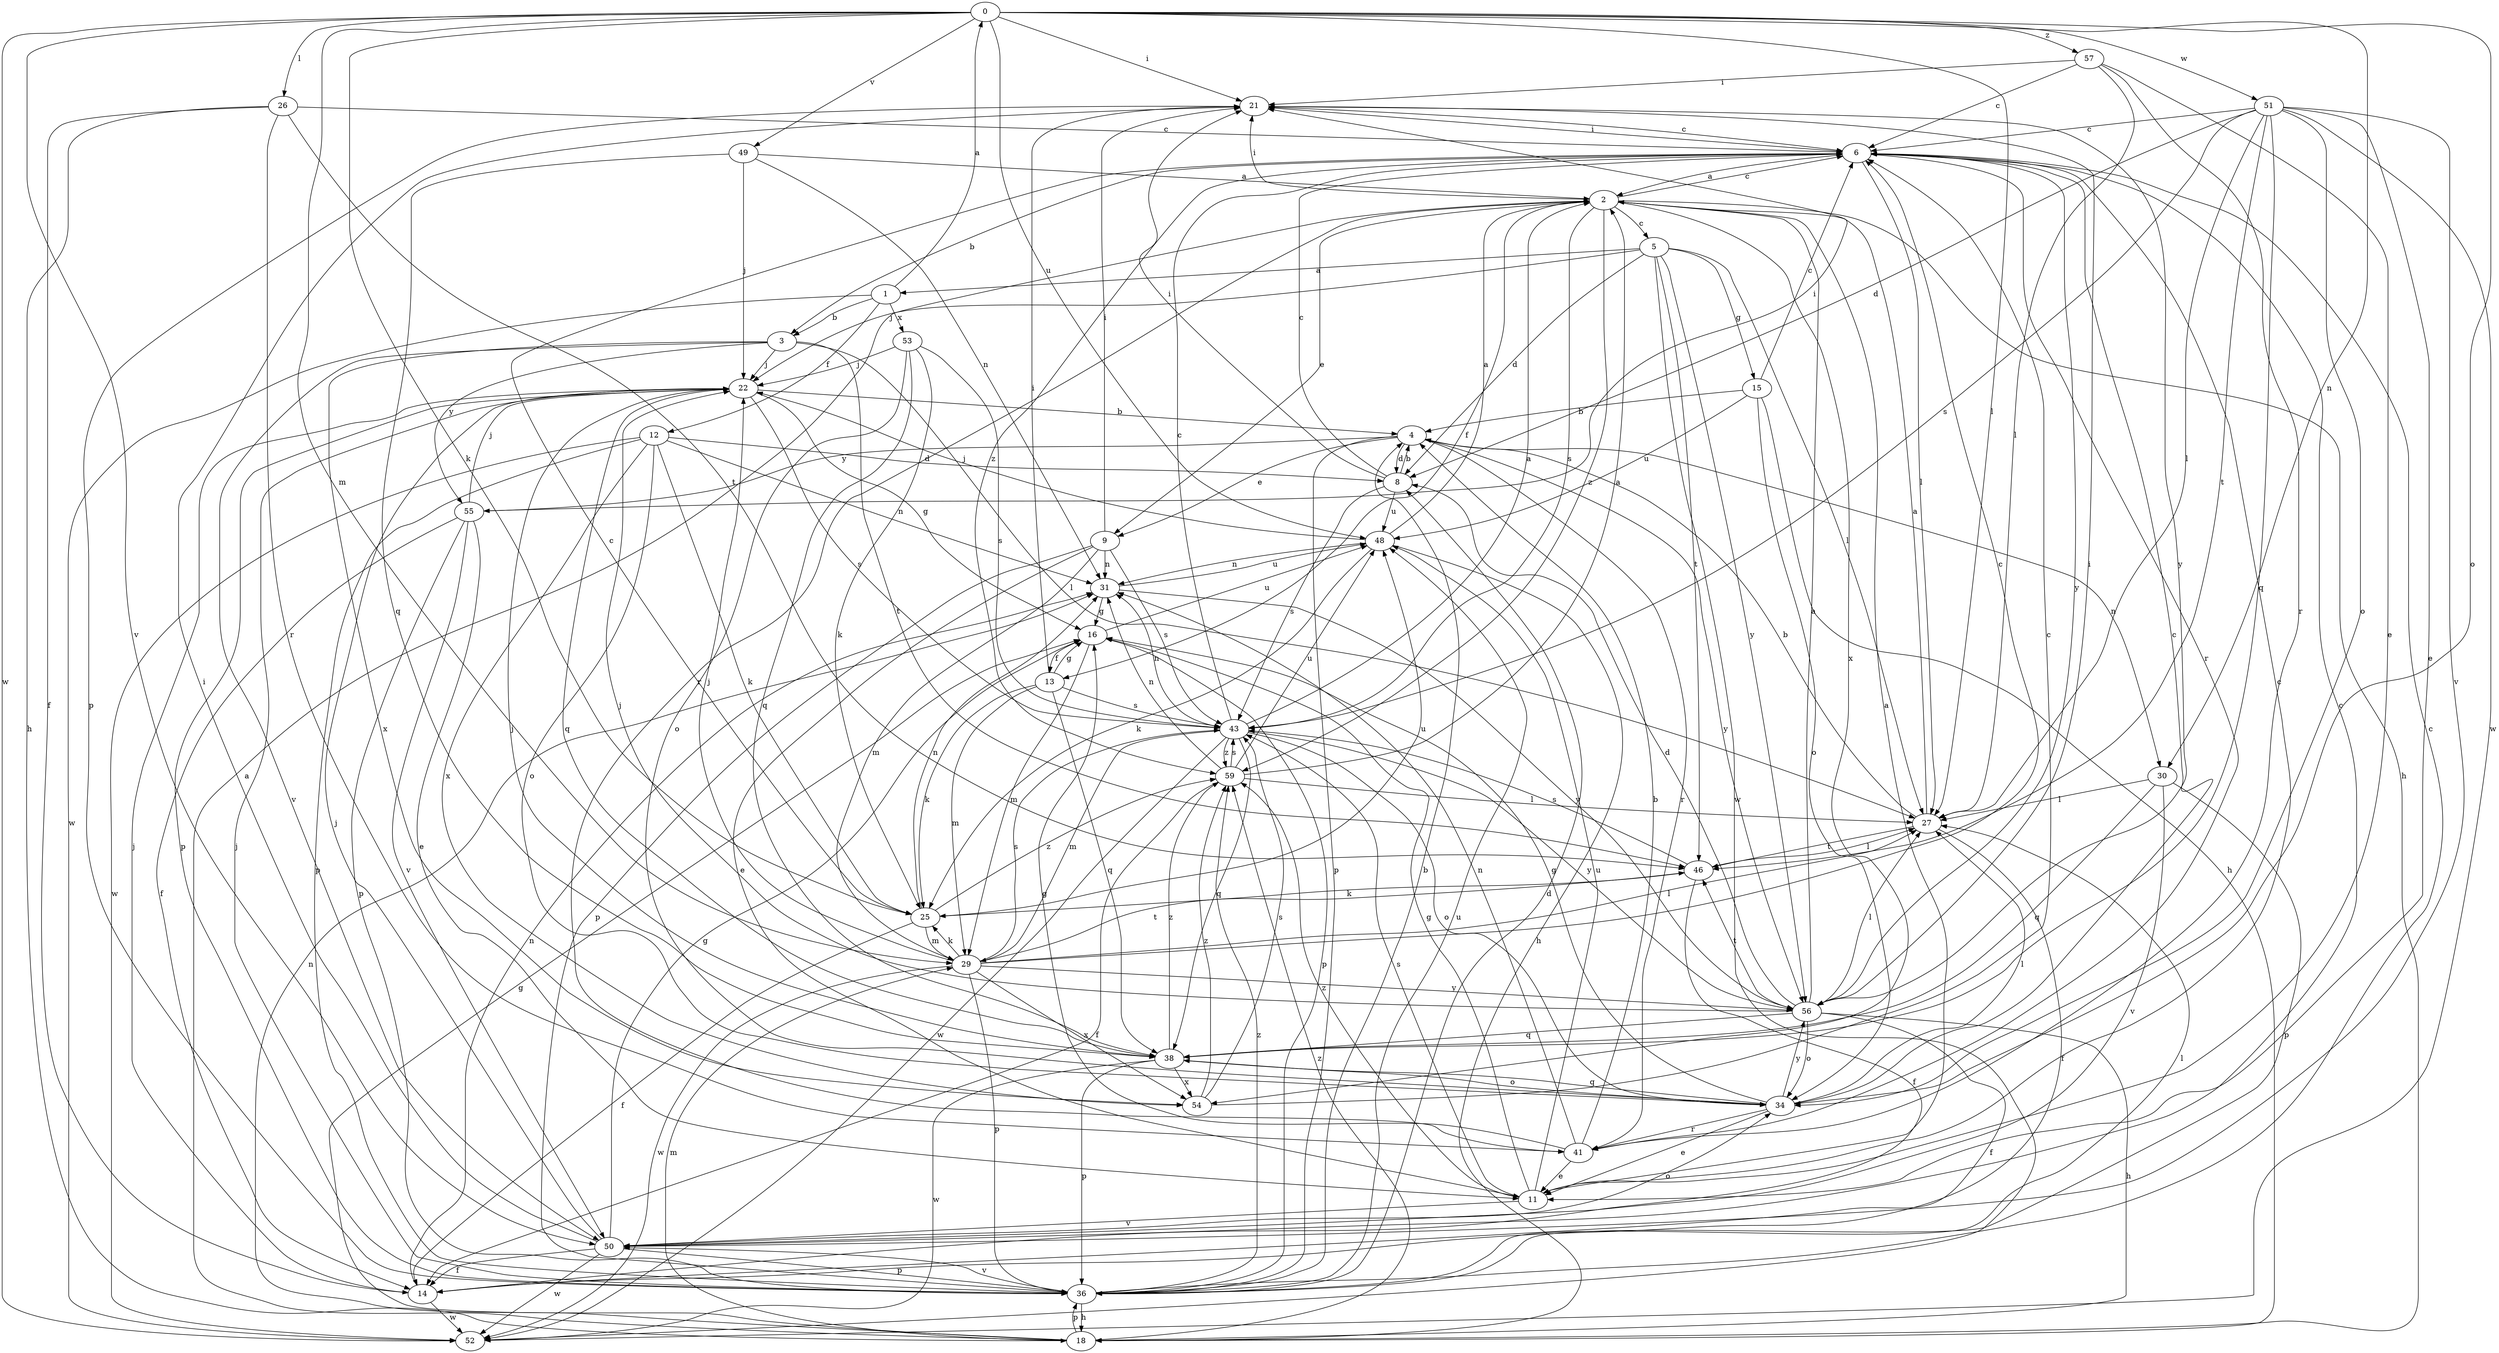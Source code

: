 strict digraph  {
0;
1;
2;
3;
4;
5;
6;
8;
9;
11;
12;
13;
14;
15;
16;
18;
21;
22;
25;
26;
27;
29;
30;
31;
34;
36;
38;
41;
43;
46;
48;
49;
50;
51;
52;
53;
54;
55;
56;
57;
59;
0 -> 21  [label=i];
0 -> 25  [label=k];
0 -> 26  [label=l];
0 -> 27  [label=l];
0 -> 29  [label=m];
0 -> 30  [label=n];
0 -> 34  [label=o];
0 -> 48  [label=u];
0 -> 49  [label=v];
0 -> 50  [label=v];
0 -> 51  [label=w];
0 -> 52  [label=w];
0 -> 57  [label=z];
1 -> 0  [label=a];
1 -> 3  [label=b];
1 -> 12  [label=f];
1 -> 52  [label=w];
1 -> 53  [label=x];
2 -> 5  [label=c];
2 -> 6  [label=c];
2 -> 9  [label=e];
2 -> 13  [label=f];
2 -> 18  [label=h];
2 -> 21  [label=i];
2 -> 41  [label=r];
2 -> 43  [label=s];
2 -> 54  [label=x];
2 -> 59  [label=z];
3 -> 22  [label=j];
3 -> 27  [label=l];
3 -> 46  [label=t];
3 -> 50  [label=v];
3 -> 54  [label=x];
3 -> 55  [label=y];
4 -> 8  [label=d];
4 -> 9  [label=e];
4 -> 30  [label=n];
4 -> 36  [label=p];
4 -> 41  [label=r];
4 -> 55  [label=y];
4 -> 56  [label=y];
5 -> 1  [label=a];
5 -> 8  [label=d];
5 -> 15  [label=g];
5 -> 22  [label=j];
5 -> 27  [label=l];
5 -> 46  [label=t];
5 -> 52  [label=w];
5 -> 56  [label=y];
6 -> 2  [label=a];
6 -> 3  [label=b];
6 -> 21  [label=i];
6 -> 27  [label=l];
6 -> 41  [label=r];
6 -> 56  [label=y];
6 -> 59  [label=z];
8 -> 4  [label=b];
8 -> 6  [label=c];
8 -> 21  [label=i];
8 -> 43  [label=s];
8 -> 48  [label=u];
9 -> 11  [label=e];
9 -> 21  [label=i];
9 -> 29  [label=m];
9 -> 31  [label=n];
9 -> 36  [label=p];
9 -> 43  [label=s];
11 -> 2  [label=a];
11 -> 6  [label=c];
11 -> 16  [label=g];
11 -> 43  [label=s];
11 -> 48  [label=u];
11 -> 50  [label=v];
11 -> 59  [label=z];
12 -> 8  [label=d];
12 -> 25  [label=k];
12 -> 31  [label=n];
12 -> 34  [label=o];
12 -> 36  [label=p];
12 -> 52  [label=w];
12 -> 54  [label=x];
13 -> 16  [label=g];
13 -> 21  [label=i];
13 -> 25  [label=k];
13 -> 29  [label=m];
13 -> 38  [label=q];
13 -> 43  [label=s];
14 -> 22  [label=j];
14 -> 31  [label=n];
14 -> 52  [label=w];
15 -> 4  [label=b];
15 -> 6  [label=c];
15 -> 18  [label=h];
15 -> 34  [label=o];
15 -> 48  [label=u];
16 -> 13  [label=f];
16 -> 29  [label=m];
16 -> 36  [label=p];
16 -> 48  [label=u];
18 -> 2  [label=a];
18 -> 16  [label=g];
18 -> 29  [label=m];
18 -> 31  [label=n];
18 -> 36  [label=p];
18 -> 59  [label=z];
21 -> 6  [label=c];
21 -> 36  [label=p];
21 -> 56  [label=y];
22 -> 4  [label=b];
22 -> 16  [label=g];
22 -> 36  [label=p];
22 -> 38  [label=q];
22 -> 43  [label=s];
25 -> 6  [label=c];
25 -> 14  [label=f];
25 -> 29  [label=m];
25 -> 31  [label=n];
25 -> 48  [label=u];
25 -> 59  [label=z];
26 -> 6  [label=c];
26 -> 14  [label=f];
26 -> 18  [label=h];
26 -> 41  [label=r];
26 -> 46  [label=t];
27 -> 2  [label=a];
27 -> 4  [label=b];
27 -> 14  [label=f];
27 -> 46  [label=t];
29 -> 6  [label=c];
29 -> 22  [label=j];
29 -> 25  [label=k];
29 -> 27  [label=l];
29 -> 36  [label=p];
29 -> 43  [label=s];
29 -> 46  [label=t];
29 -> 52  [label=w];
29 -> 54  [label=x];
29 -> 56  [label=y];
30 -> 27  [label=l];
30 -> 36  [label=p];
30 -> 38  [label=q];
30 -> 50  [label=v];
31 -> 16  [label=g];
31 -> 48  [label=u];
31 -> 56  [label=y];
34 -> 6  [label=c];
34 -> 11  [label=e];
34 -> 16  [label=g];
34 -> 27  [label=l];
34 -> 38  [label=q];
34 -> 41  [label=r];
34 -> 56  [label=y];
36 -> 4  [label=b];
36 -> 6  [label=c];
36 -> 8  [label=d];
36 -> 18  [label=h];
36 -> 22  [label=j];
36 -> 27  [label=l];
36 -> 48  [label=u];
36 -> 50  [label=v];
36 -> 59  [label=z];
38 -> 22  [label=j];
38 -> 34  [label=o];
38 -> 36  [label=p];
38 -> 52  [label=w];
38 -> 54  [label=x];
38 -> 59  [label=z];
41 -> 4  [label=b];
41 -> 11  [label=e];
41 -> 16  [label=g];
41 -> 31  [label=n];
43 -> 2  [label=a];
43 -> 6  [label=c];
43 -> 29  [label=m];
43 -> 31  [label=n];
43 -> 34  [label=o];
43 -> 38  [label=q];
43 -> 52  [label=w];
43 -> 56  [label=y];
43 -> 59  [label=z];
46 -> 14  [label=f];
46 -> 25  [label=k];
46 -> 27  [label=l];
46 -> 43  [label=s];
48 -> 2  [label=a];
48 -> 18  [label=h];
48 -> 22  [label=j];
48 -> 25  [label=k];
48 -> 31  [label=n];
49 -> 2  [label=a];
49 -> 22  [label=j];
49 -> 31  [label=n];
49 -> 38  [label=q];
50 -> 6  [label=c];
50 -> 14  [label=f];
50 -> 16  [label=g];
50 -> 21  [label=i];
50 -> 22  [label=j];
50 -> 34  [label=o];
50 -> 36  [label=p];
50 -> 52  [label=w];
51 -> 6  [label=c];
51 -> 8  [label=d];
51 -> 11  [label=e];
51 -> 27  [label=l];
51 -> 34  [label=o];
51 -> 38  [label=q];
51 -> 43  [label=s];
51 -> 46  [label=t];
51 -> 50  [label=v];
51 -> 52  [label=w];
53 -> 22  [label=j];
53 -> 25  [label=k];
53 -> 34  [label=o];
53 -> 38  [label=q];
53 -> 43  [label=s];
54 -> 6  [label=c];
54 -> 43  [label=s];
54 -> 59  [label=z];
55 -> 11  [label=e];
55 -> 14  [label=f];
55 -> 21  [label=i];
55 -> 22  [label=j];
55 -> 36  [label=p];
55 -> 50  [label=v];
56 -> 2  [label=a];
56 -> 8  [label=d];
56 -> 14  [label=f];
56 -> 18  [label=h];
56 -> 21  [label=i];
56 -> 22  [label=j];
56 -> 27  [label=l];
56 -> 34  [label=o];
56 -> 38  [label=q];
56 -> 46  [label=t];
57 -> 6  [label=c];
57 -> 11  [label=e];
57 -> 21  [label=i];
57 -> 27  [label=l];
57 -> 41  [label=r];
59 -> 2  [label=a];
59 -> 14  [label=f];
59 -> 27  [label=l];
59 -> 31  [label=n];
59 -> 43  [label=s];
59 -> 48  [label=u];
}

